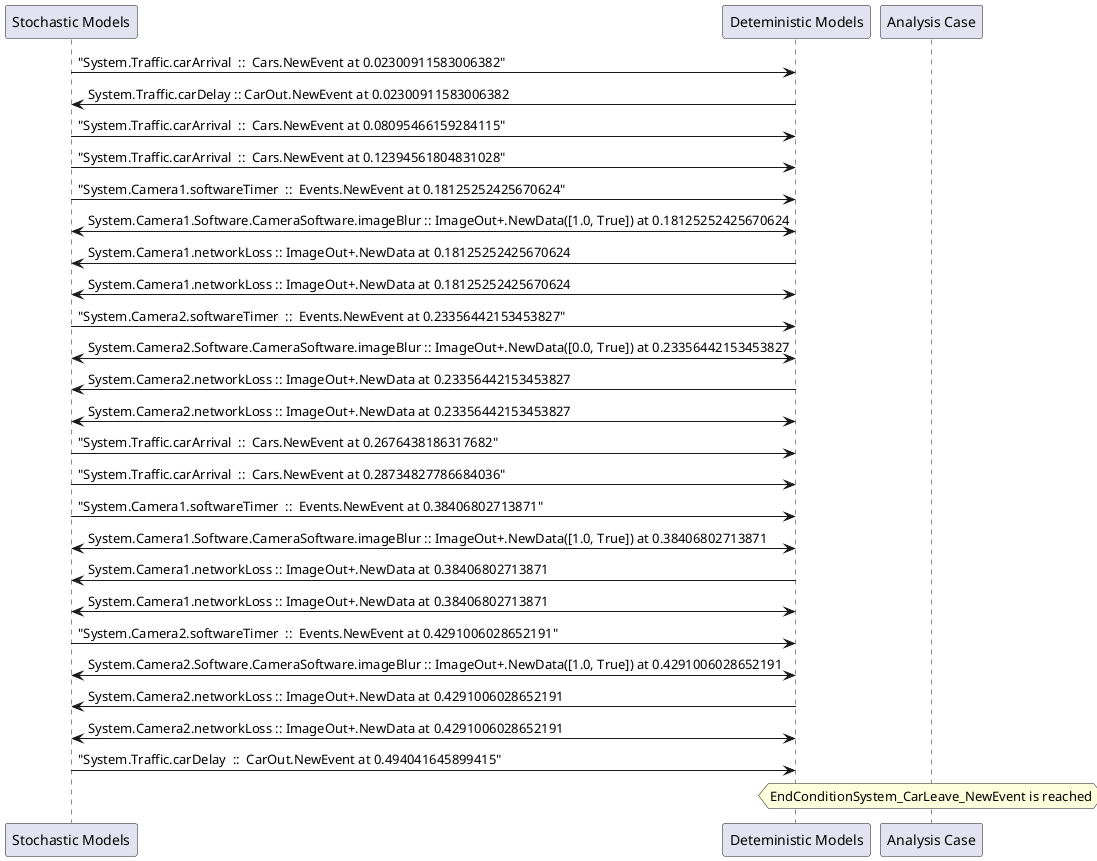 
	@startuml
	participant "Stochastic Models" as stochmodel
	participant "Deteministic Models" as detmodel
	participant "Analysis Case" as analysis
	{27897_stop} stochmodel -> detmodel : "System.Traffic.carArrival  ::  Cars.NewEvent at 0.02300911583006382"
{27911_start} detmodel -> stochmodel : System.Traffic.carDelay :: CarOut.NewEvent at 0.02300911583006382
{27898_stop} stochmodel -> detmodel : "System.Traffic.carArrival  ::  Cars.NewEvent at 0.08095466159284115"
{27899_stop} stochmodel -> detmodel : "System.Traffic.carArrival  ::  Cars.NewEvent at 0.12394561804831028"
{27865_stop} stochmodel -> detmodel : "System.Camera1.softwareTimer  ::  Events.NewEvent at 0.18125252425670624"
detmodel <-> stochmodel : System.Camera1.Software.CameraSoftware.imageBlur :: ImageOut+.NewData([1.0, True]) at 0.18125252425670624
detmodel -> stochmodel : System.Camera1.networkLoss :: ImageOut+.NewData at 0.18125252425670624
detmodel <-> stochmodel : System.Camera1.networkLoss :: ImageOut+.NewData at 0.18125252425670624
{27881_stop} stochmodel -> detmodel : "System.Camera2.softwareTimer  ::  Events.NewEvent at 0.23356442153453827"
detmodel <-> stochmodel : System.Camera2.Software.CameraSoftware.imageBlur :: ImageOut+.NewData([0.0, True]) at 0.23356442153453827
detmodel -> stochmodel : System.Camera2.networkLoss :: ImageOut+.NewData at 0.23356442153453827
detmodel <-> stochmodel : System.Camera2.networkLoss :: ImageOut+.NewData at 0.23356442153453827
{27900_stop} stochmodel -> detmodel : "System.Traffic.carArrival  ::  Cars.NewEvent at 0.2676438186317682"
{27901_stop} stochmodel -> detmodel : "System.Traffic.carArrival  ::  Cars.NewEvent at 0.28734827786684036"
{27866_stop} stochmodel -> detmodel : "System.Camera1.softwareTimer  ::  Events.NewEvent at 0.38406802713871"
detmodel <-> stochmodel : System.Camera1.Software.CameraSoftware.imageBlur :: ImageOut+.NewData([1.0, True]) at 0.38406802713871
detmodel -> stochmodel : System.Camera1.networkLoss :: ImageOut+.NewData at 0.38406802713871
detmodel <-> stochmodel : System.Camera1.networkLoss :: ImageOut+.NewData at 0.38406802713871
{27882_stop} stochmodel -> detmodel : "System.Camera2.softwareTimer  ::  Events.NewEvent at 0.4291006028652191"
detmodel <-> stochmodel : System.Camera2.Software.CameraSoftware.imageBlur :: ImageOut+.NewData([1.0, True]) at 0.4291006028652191
detmodel -> stochmodel : System.Camera2.networkLoss :: ImageOut+.NewData at 0.4291006028652191
detmodel <-> stochmodel : System.Camera2.networkLoss :: ImageOut+.NewData at 0.4291006028652191
{27911_stop} stochmodel -> detmodel : "System.Traffic.carDelay  ::  CarOut.NewEvent at 0.494041645899415"
{27911_start} <-> {27911_stop} : delay
hnote over analysis 
EndConditionSystem_CarLeave_NewEvent is reached
endnote
@enduml